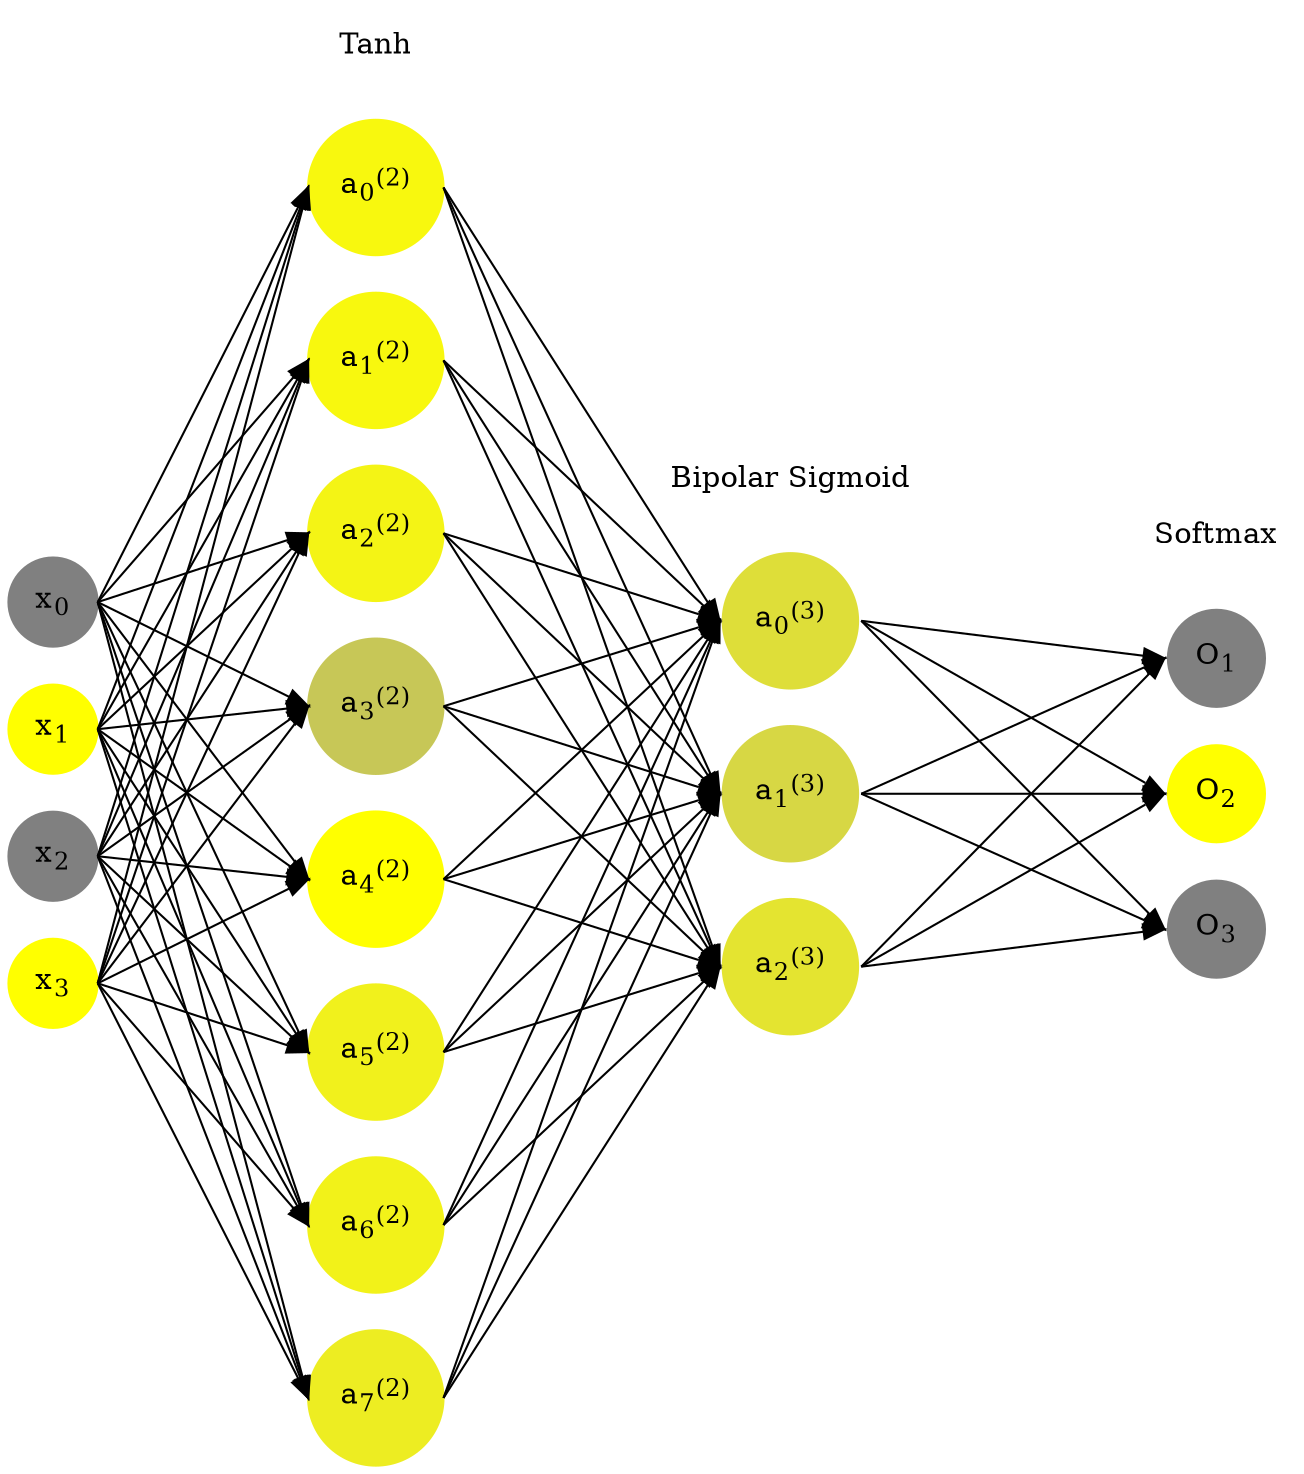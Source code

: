 digraph G {
	rankdir = LR;
	splines=false;
	edge[style=invis];
	ranksep= 1.4;
	{
	node [shape=circle, color="0.1667, 0.0, 0.5", style=filled, fillcolor="0.1667, 0.0, 0.5"];
	x0 [label=<x<sub>0</sub>>];
	}
	{
	node [shape=circle, color="0.1667, 1.0, 1.0", style=filled, fillcolor="0.1667, 1.0, 1.0"];
	x1 [label=<x<sub>1</sub>>];
	}
	{
	node [shape=circle, color="0.1667, 0.0, 0.5", style=filled, fillcolor="0.1667, 0.0, 0.5"];
	x2 [label=<x<sub>2</sub>>];
	}
	{
	node [shape=circle, color="0.1667, 1.0, 1.0", style=filled, fillcolor="0.1667, 1.0, 1.0"];
	x3 [label=<x<sub>3</sub>>];
	}
	{
	node [shape=circle, color="0.1667, 0.943151, 0.971576", style=filled, fillcolor="0.1667, 0.943151, 0.971576"];
	a02 [label=<a<sub>0</sub><sup>(2)</sup>>];
	}
	{
	node [shape=circle, color="0.1667, 0.941974, 0.970987", style=filled, fillcolor="0.1667, 0.941974, 0.970987"];
	a12 [label=<a<sub>1</sub><sup>(2)</sup>>];
	}
	{
	node [shape=circle, color="0.1667, 0.912717, 0.956358", style=filled, fillcolor="0.1667, 0.912717, 0.956358"];
	a22 [label=<a<sub>2</sub><sup>(2)</sup>>];
	}
	{
	node [shape=circle, color="0.1667, 0.562261, 0.781131", style=filled, fillcolor="0.1667, 0.562261, 0.781131"];
	a32 [label=<a<sub>3</sub><sup>(2)</sup>>];
	}
	{
	node [shape=circle, color="0.1667, 0.998237, 0.999118", style=filled, fillcolor="0.1667, 0.998237, 0.999118"];
	a42 [label=<a<sub>4</sub><sup>(2)</sup>>];
	}
	{
	node [shape=circle, color="0.1667, 0.883344, 0.941672", style=filled, fillcolor="0.1667, 0.883344, 0.941672"];
	a52 [label=<a<sub>5</sub><sup>(2)</sup>>];
	}
	{
	node [shape=circle, color="0.1667, 0.896113, 0.948057", style=filled, fillcolor="0.1667, 0.896113, 0.948057"];
	a62 [label=<a<sub>6</sub><sup>(2)</sup>>];
	}
	{
	node [shape=circle, color="0.1667, 0.853352, 0.926676", style=filled, fillcolor="0.1667, 0.853352, 0.926676"];
	a72 [label=<a<sub>7</sub><sup>(2)</sup>>];
	}
	{
	node [shape=circle, color="0.1667, 0.741747, 0.870874", style=filled, fillcolor="0.1667, 0.741747, 0.870874"];
	a03 [label=<a<sub>0</sub><sup>(3)</sup>>];
	}
	{
	node [shape=circle, color="0.1667, 0.684416, 0.842208", style=filled, fillcolor="0.1667, 0.684416, 0.842208"];
	a13 [label=<a<sub>1</sub><sup>(3)</sup>>];
	}
	{
	node [shape=circle, color="0.1667, 0.786461, 0.893230", style=filled, fillcolor="0.1667, 0.786461, 0.893230"];
	a23 [label=<a<sub>2</sub><sup>(3)</sup>>];
	}
	{
	node [shape=circle, color="0.1667, 0.0, 0.5", style=filled, fillcolor="0.1667, 0.0, 0.5"];
	O1 [label=<O<sub>1</sub>>];
	}
	{
	node [shape=circle, color="0.1667, 1.0, 1.0", style=filled, fillcolor="0.1667, 1.0, 1.0"];
	O2 [label=<O<sub>2</sub>>];
	}
	{
	node [shape=circle, color="0.1667, 0.0, 0.5", style=filled, fillcolor="0.1667, 0.0, 0.5"];
	O3 [label=<O<sub>3</sub>>];
	}
	{
	rank=same;
	x0->x1->x2->x3;
	}
	{
	rank=same;
	a02->a12->a22->a32->a42->a52->a62->a72;
	}
	{
	rank=same;
	a03->a13->a23;
	}
	{
	rank=same;
	O1->O2->O3;
	}
	l1 [shape=plaintext,label="Tanh"];
	l1->a02;
	{rank=same; l1;a02};
	l2 [shape=plaintext,label="Bipolar Sigmoid"];
	l2->a03;
	{rank=same; l2;a03};
	l3 [shape=plaintext,label="Softmax"];
	l3->O1;
	{rank=same; l3;O1};
edge[style=solid, tailport=e, headport=w];
	{x0;x1;x2;x3} -> {a02;a12;a22;a32;a42;a52;a62;a72};
	{a02;a12;a22;a32;a42;a52;a62;a72} -> {a03;a13;a23};
	{a03;a13;a23} -> {O1,O2,O3};
}